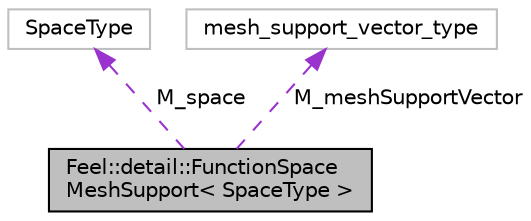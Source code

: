 digraph "Feel::detail::FunctionSpaceMeshSupport&lt; SpaceType &gt;"
{
 // LATEX_PDF_SIZE
  edge [fontname="Helvetica",fontsize="10",labelfontname="Helvetica",labelfontsize="10"];
  node [fontname="Helvetica",fontsize="10",shape=record];
  Node1 [label="Feel::detail::FunctionSpace\lMeshSupport\< SpaceType \>",height=0.2,width=0.4,color="black", fillcolor="grey75", style="filled", fontcolor="black",tooltip=" "];
  Node2 -> Node1 [dir="back",color="darkorchid3",fontsize="10",style="dashed",label=" M_space" ,fontname="Helvetica"];
  Node2 [label="SpaceType",height=0.2,width=0.4,color="grey75", fillcolor="white", style="filled",tooltip=" "];
  Node3 -> Node1 [dir="back",color="darkorchid3",fontsize="10",style="dashed",label=" M_meshSupportVector" ,fontname="Helvetica"];
  Node3 [label="mesh_support_vector_type",height=0.2,width=0.4,color="grey75", fillcolor="white", style="filled",tooltip=" "];
}
